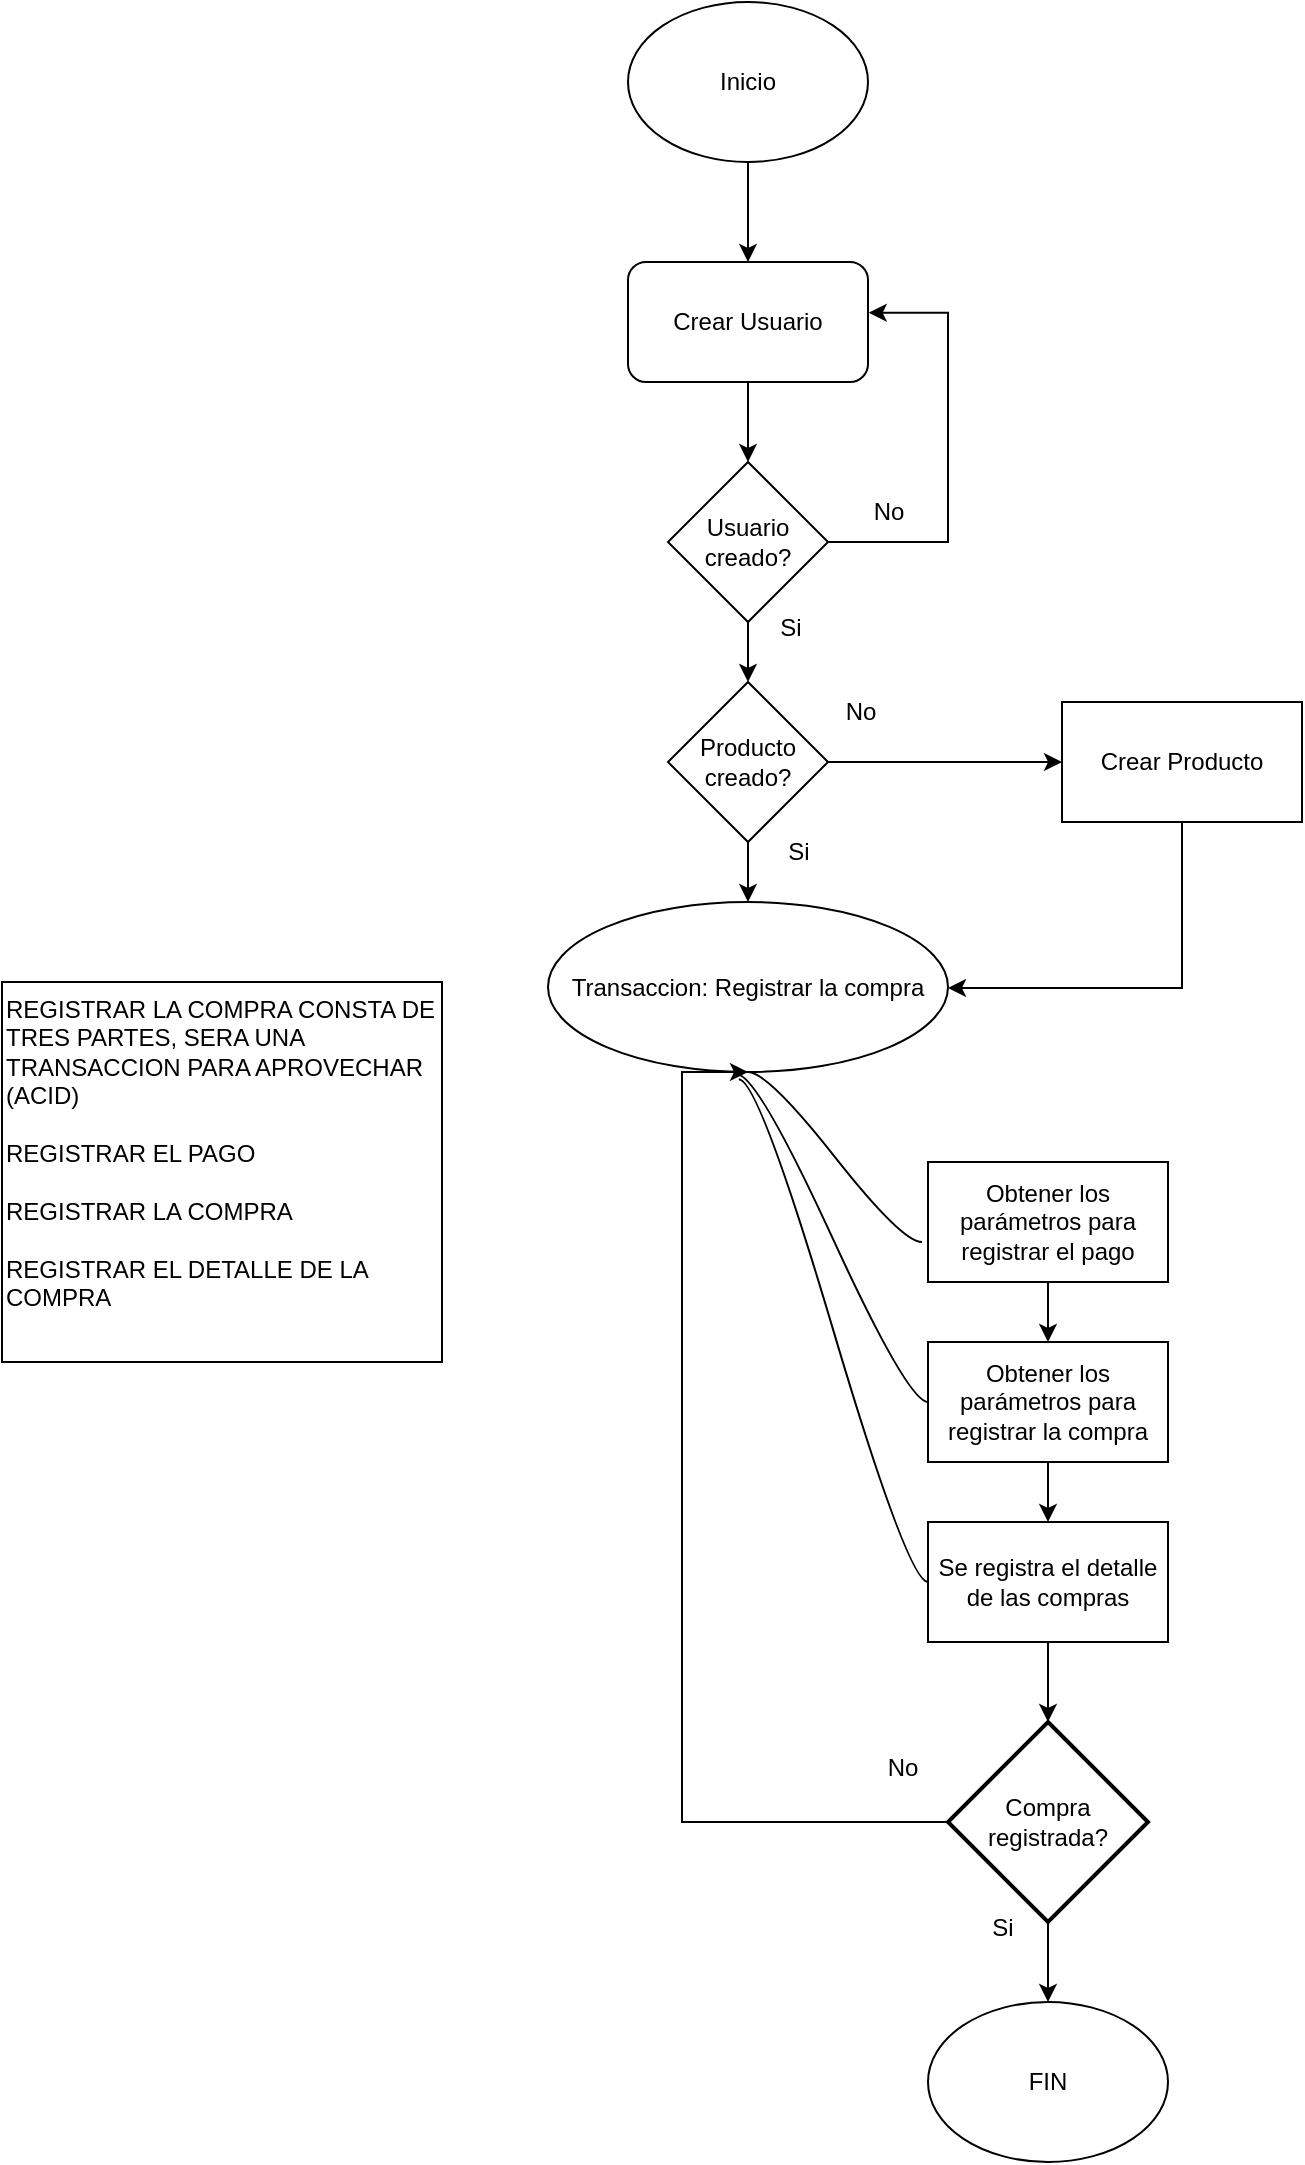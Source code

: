 <mxfile version="26.1.1">
  <diagram name="Página-1" id="vRBl0hB1UAZiLAmxsR0D">
    <mxGraphModel dx="1434" dy="772" grid="1" gridSize="10" guides="1" tooltips="1" connect="1" arrows="1" fold="1" page="1" pageScale="1" pageWidth="827" pageHeight="1169" math="0" shadow="0">
      <root>
        <mxCell id="0" />
        <mxCell id="1" parent="0" />
        <mxCell id="KKe_4QRHj8fc0fiDWFV1-3" value="" style="edgeStyle=orthogonalEdgeStyle;rounded=0;orthogonalLoop=1;jettySize=auto;html=1;" edge="1" parent="1" source="KKe_4QRHj8fc0fiDWFV1-1" target="KKe_4QRHj8fc0fiDWFV1-2">
          <mxGeometry relative="1" as="geometry" />
        </mxCell>
        <mxCell id="KKe_4QRHj8fc0fiDWFV1-1" value="Inicio" style="ellipse;whiteSpace=wrap;html=1;" vertex="1" parent="1">
          <mxGeometry x="333" y="70" width="120" height="80" as="geometry" />
        </mxCell>
        <mxCell id="KKe_4QRHj8fc0fiDWFV1-5" value="" style="edgeStyle=orthogonalEdgeStyle;rounded=0;orthogonalLoop=1;jettySize=auto;html=1;" edge="1" parent="1" source="KKe_4QRHj8fc0fiDWFV1-2" target="KKe_4QRHj8fc0fiDWFV1-4">
          <mxGeometry relative="1" as="geometry" />
        </mxCell>
        <mxCell id="KKe_4QRHj8fc0fiDWFV1-2" value="Crear Usuario" style="rounded=1;whiteSpace=wrap;html=1;" vertex="1" parent="1">
          <mxGeometry x="333" y="200" width="120" height="60" as="geometry" />
        </mxCell>
        <mxCell id="KKe_4QRHj8fc0fiDWFV1-30" value="" style="edgeStyle=orthogonalEdgeStyle;rounded=0;orthogonalLoop=1;jettySize=auto;html=1;" edge="1" parent="1" source="KKe_4QRHj8fc0fiDWFV1-4" target="KKe_4QRHj8fc0fiDWFV1-17">
          <mxGeometry relative="1" as="geometry" />
        </mxCell>
        <mxCell id="KKe_4QRHj8fc0fiDWFV1-4" value="Usuario creado?" style="rhombus;whiteSpace=wrap;html=1;" vertex="1" parent="1">
          <mxGeometry x="353" y="300" width="80" height="80" as="geometry" />
        </mxCell>
        <mxCell id="KKe_4QRHj8fc0fiDWFV1-7" value="" style="edgeStyle=orthogonalEdgeStyle;rounded=0;orthogonalLoop=1;jettySize=auto;html=1;exitX=1;exitY=0.5;exitDx=0;exitDy=0;entryX=1.003;entryY=0.423;entryDx=0;entryDy=0;entryPerimeter=0;" edge="1" parent="1" source="KKe_4QRHj8fc0fiDWFV1-4" target="KKe_4QRHj8fc0fiDWFV1-2">
          <mxGeometry relative="1" as="geometry">
            <mxPoint x="463" y="330" as="sourcePoint" />
            <mxPoint x="463" y="370" as="targetPoint" />
            <Array as="points">
              <mxPoint x="493" y="340" />
              <mxPoint x="493" y="225" />
            </Array>
          </mxGeometry>
        </mxCell>
        <mxCell id="KKe_4QRHj8fc0fiDWFV1-8" value="No" style="text;html=1;align=center;verticalAlign=middle;resizable=0;points=[];autosize=1;strokeColor=none;fillColor=none;" vertex="1" parent="1">
          <mxGeometry x="443" y="310" width="40" height="30" as="geometry" />
        </mxCell>
        <mxCell id="KKe_4QRHj8fc0fiDWFV1-26" value="" style="edgeStyle=orthogonalEdgeStyle;rounded=0;orthogonalLoop=1;jettySize=auto;html=1;" edge="1" parent="1" source="KKe_4QRHj8fc0fiDWFV1-17" target="KKe_4QRHj8fc0fiDWFV1-25">
          <mxGeometry relative="1" as="geometry" />
        </mxCell>
        <mxCell id="KKe_4QRHj8fc0fiDWFV1-31" value="" style="edgeStyle=orthogonalEdgeStyle;rounded=0;orthogonalLoop=1;jettySize=auto;html=1;entryX=0.5;entryY=0;entryDx=0;entryDy=0;" edge="1" parent="1" source="KKe_4QRHj8fc0fiDWFV1-17" target="KKe_4QRHj8fc0fiDWFV1-40">
          <mxGeometry relative="1" as="geometry">
            <mxPoint x="393" y="510" as="targetPoint" />
          </mxGeometry>
        </mxCell>
        <mxCell id="KKe_4QRHj8fc0fiDWFV1-17" value="Producto creado?" style="rhombus;whiteSpace=wrap;html=1;" vertex="1" parent="1">
          <mxGeometry x="353" y="410" width="80" height="80" as="geometry" />
        </mxCell>
        <mxCell id="KKe_4QRHj8fc0fiDWFV1-25" value="Crear Producto" style="whiteSpace=wrap;html=1;" vertex="1" parent="1">
          <mxGeometry x="550" y="420" width="120" height="60" as="geometry" />
        </mxCell>
        <mxCell id="KKe_4QRHj8fc0fiDWFV1-27" value="No" style="text;html=1;align=center;verticalAlign=middle;resizable=0;points=[];autosize=1;strokeColor=none;fillColor=none;" vertex="1" parent="1">
          <mxGeometry x="429" y="410" width="40" height="30" as="geometry" />
        </mxCell>
        <mxCell id="KKe_4QRHj8fc0fiDWFV1-28" value="Si" style="text;html=1;align=center;verticalAlign=middle;resizable=0;points=[];autosize=1;strokeColor=none;fillColor=none;" vertex="1" parent="1">
          <mxGeometry x="403" y="480" width="30" height="30" as="geometry" />
        </mxCell>
        <mxCell id="KKe_4QRHj8fc0fiDWFV1-29" value="Si" style="text;html=1;align=center;verticalAlign=middle;resizable=0;points=[];autosize=1;strokeColor=none;fillColor=none;" vertex="1" parent="1">
          <mxGeometry x="399" y="368" width="30" height="30" as="geometry" />
        </mxCell>
        <mxCell id="KKe_4QRHj8fc0fiDWFV1-33" style="edgeStyle=orthogonalEdgeStyle;rounded=0;orthogonalLoop=1;jettySize=auto;html=1;entryX=1;entryY=0.5;entryDx=0;entryDy=0;" edge="1" parent="1" source="KKe_4QRHj8fc0fiDWFV1-25" target="KKe_4QRHj8fc0fiDWFV1-40">
          <mxGeometry relative="1" as="geometry">
            <mxPoint x="453" y="540" as="targetPoint" />
            <Array as="points">
              <mxPoint x="610" y="563" />
              <mxPoint x="493" y="563" />
            </Array>
          </mxGeometry>
        </mxCell>
        <mxCell id="KKe_4QRHj8fc0fiDWFV1-41" value="" style="edgeStyle=orthogonalEdgeStyle;rounded=0;orthogonalLoop=1;jettySize=auto;html=1;" edge="1" parent="1" source="KKe_4QRHj8fc0fiDWFV1-34" target="KKe_4QRHj8fc0fiDWFV1-36">
          <mxGeometry relative="1" as="geometry" />
        </mxCell>
        <mxCell id="KKe_4QRHj8fc0fiDWFV1-34" value="Obtener los parámetros para registrar el pago" style="whiteSpace=wrap;html=1;" vertex="1" parent="1">
          <mxGeometry x="483" y="650" width="120" height="60" as="geometry" />
        </mxCell>
        <mxCell id="KKe_4QRHj8fc0fiDWFV1-42" value="" style="edgeStyle=orthogonalEdgeStyle;rounded=0;orthogonalLoop=1;jettySize=auto;html=1;" edge="1" parent="1" source="KKe_4QRHj8fc0fiDWFV1-36" target="KKe_4QRHj8fc0fiDWFV1-38">
          <mxGeometry relative="1" as="geometry" />
        </mxCell>
        <mxCell id="KKe_4QRHj8fc0fiDWFV1-36" value="Obtener los parámetros para registrar la compra" style="whiteSpace=wrap;html=1;" vertex="1" parent="1">
          <mxGeometry x="483" y="740" width="120" height="60" as="geometry" />
        </mxCell>
        <mxCell id="KKe_4QRHj8fc0fiDWFV1-51" value="" style="edgeStyle=orthogonalEdgeStyle;rounded=0;orthogonalLoop=1;jettySize=auto;html=1;" edge="1" parent="1" source="KKe_4QRHj8fc0fiDWFV1-38" target="KKe_4QRHj8fc0fiDWFV1-50">
          <mxGeometry relative="1" as="geometry" />
        </mxCell>
        <mxCell id="KKe_4QRHj8fc0fiDWFV1-38" value="Se registra el detalle de las compras" style="whiteSpace=wrap;html=1;" vertex="1" parent="1">
          <mxGeometry x="483" y="830" width="120" height="60" as="geometry" />
        </mxCell>
        <mxCell id="KKe_4QRHj8fc0fiDWFV1-44" style="edgeStyle=entityRelationEdgeStyle;rounded=0;orthogonalLoop=1;jettySize=auto;html=1;startArrow=none;endArrow=none;segment=10;curved=1;sourcePerimeterSpacing=0;targetPerimeterSpacing=0;entryX=0;entryY=0.5;entryDx=0;entryDy=0;exitX=0.473;exitY=1.014;exitDx=0;exitDy=0;exitPerimeter=0;" edge="1" parent="1" source="KKe_4QRHj8fc0fiDWFV1-40" target="KKe_4QRHj8fc0fiDWFV1-36">
          <mxGeometry relative="1" as="geometry" />
        </mxCell>
        <mxCell id="KKe_4QRHj8fc0fiDWFV1-45" style="edgeStyle=entityRelationEdgeStyle;rounded=0;orthogonalLoop=1;jettySize=auto;html=1;startArrow=none;endArrow=none;segment=10;curved=1;sourcePerimeterSpacing=0;targetPerimeterSpacing=0;entryX=0;entryY=0.5;entryDx=0;entryDy=0;exitX=0.477;exitY=1.043;exitDx=0;exitDy=0;exitPerimeter=0;" edge="1" parent="1" source="KKe_4QRHj8fc0fiDWFV1-40" target="KKe_4QRHj8fc0fiDWFV1-38">
          <mxGeometry relative="1" as="geometry" />
        </mxCell>
        <mxCell id="KKe_4QRHj8fc0fiDWFV1-40" value="Transaccion: Registrar la compra" style="ellipse;whiteSpace=wrap;html=1;align=center;newEdgeStyle={&quot;edgeStyle&quot;:&quot;entityRelationEdgeStyle&quot;,&quot;startArrow&quot;:&quot;none&quot;,&quot;endArrow&quot;:&quot;none&quot;,&quot;segment&quot;:10,&quot;curved&quot;:1,&quot;sourcePerimeterSpacing&quot;:0,&quot;targetPerimeterSpacing&quot;:0};treeFolding=1;treeMoving=1;" vertex="1" parent="1">
          <mxGeometry x="293" y="520" width="200" height="85" as="geometry" />
        </mxCell>
        <mxCell id="KKe_4QRHj8fc0fiDWFV1-43" style="edgeStyle=entityRelationEdgeStyle;rounded=0;orthogonalLoop=1;jettySize=auto;html=1;startArrow=none;endArrow=none;segment=10;curved=1;sourcePerimeterSpacing=0;targetPerimeterSpacing=0;entryX=-0.025;entryY=0.667;entryDx=0;entryDy=0;entryPerimeter=0;exitX=0.5;exitY=1;exitDx=0;exitDy=0;" edge="1" parent="1" source="KKe_4QRHj8fc0fiDWFV1-40" target="KKe_4QRHj8fc0fiDWFV1-34">
          <mxGeometry relative="1" as="geometry" />
        </mxCell>
        <mxCell id="KKe_4QRHj8fc0fiDWFV1-49" value="REGISTRAR LA COMPRA CONSTA DE TRES PARTES, SERA UNA TRANSACCION PARA APROVECHAR (ACID)&amp;nbsp;&lt;div&gt;&lt;br&gt;&lt;/div&gt;&lt;div&gt;REGISTRAR EL PAGO&lt;/div&gt;&lt;div&gt;&lt;br&gt;&lt;/div&gt;&lt;div&gt;REGISTRAR LA COMPRA&amp;nbsp;&lt;/div&gt;&lt;div&gt;&lt;br&gt;&lt;/div&gt;&lt;div&gt;REGISTRAR EL DETALLE DE LA COMPRA&lt;/div&gt;" style="html=1;whiteSpace=wrap;verticalAlign=top;align=left;" vertex="1" parent="1">
          <mxGeometry x="20" y="560" width="220" height="190" as="geometry" />
        </mxCell>
        <mxCell id="KKe_4QRHj8fc0fiDWFV1-54" value="" style="edgeStyle=orthogonalEdgeStyle;rounded=0;orthogonalLoop=1;jettySize=auto;html=1;" edge="1" parent="1" source="KKe_4QRHj8fc0fiDWFV1-50" target="KKe_4QRHj8fc0fiDWFV1-52">
          <mxGeometry relative="1" as="geometry" />
        </mxCell>
        <mxCell id="KKe_4QRHj8fc0fiDWFV1-55" style="edgeStyle=orthogonalEdgeStyle;rounded=0;orthogonalLoop=1;jettySize=auto;html=1;entryX=0.5;entryY=1;entryDx=0;entryDy=0;" edge="1" parent="1" source="KKe_4QRHj8fc0fiDWFV1-50" target="KKe_4QRHj8fc0fiDWFV1-40">
          <mxGeometry relative="1" as="geometry">
            <Array as="points">
              <mxPoint x="360" y="980" />
              <mxPoint x="360" y="605" />
            </Array>
          </mxGeometry>
        </mxCell>
        <mxCell id="KKe_4QRHj8fc0fiDWFV1-50" value="Compra registrada?" style="strokeWidth=2;html=1;shape=mxgraph.flowchart.decision;whiteSpace=wrap;" vertex="1" parent="1">
          <mxGeometry x="493" y="930" width="100" height="100" as="geometry" />
        </mxCell>
        <mxCell id="KKe_4QRHj8fc0fiDWFV1-52" value="FIN" style="ellipse;whiteSpace=wrap;html=1;" vertex="1" parent="1">
          <mxGeometry x="483" y="1070" width="120" height="80" as="geometry" />
        </mxCell>
        <mxCell id="KKe_4QRHj8fc0fiDWFV1-56" value="No" style="text;html=1;align=center;verticalAlign=middle;resizable=0;points=[];autosize=1;strokeColor=none;fillColor=none;" vertex="1" parent="1">
          <mxGeometry x="450" y="938" width="40" height="30" as="geometry" />
        </mxCell>
        <mxCell id="KKe_4QRHj8fc0fiDWFV1-57" value="Si" style="text;html=1;align=center;verticalAlign=middle;resizable=0;points=[];autosize=1;strokeColor=none;fillColor=none;" vertex="1" parent="1">
          <mxGeometry x="505" y="1018" width="30" height="30" as="geometry" />
        </mxCell>
      </root>
    </mxGraphModel>
  </diagram>
</mxfile>
